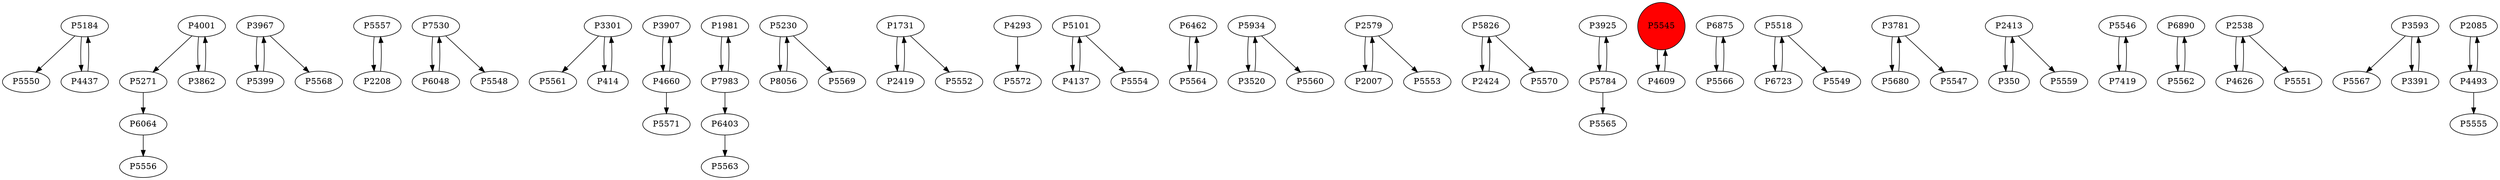 digraph {
	P5184 -> P5550
	P6064 -> P5556
	P3967 -> P5399
	P5557 -> P2208
	P3967 -> P5568
	P7530 -> P6048
	P3301 -> P5561
	P3907 -> P4660
	P1981 -> P7983
	P414 -> P3301
	P5230 -> P8056
	P4660 -> P3907
	P1731 -> P2419
	P4001 -> P5271
	P4293 -> P5572
	P7983 -> P6403
	P5101 -> P4137
	P8056 -> P5230
	P6462 -> P5564
	P5271 -> P6064
	P5934 -> P3520
	P2579 -> P2007
	P7983 -> P1981
	P2579 -> P5553
	P2007 -> P2579
	P5826 -> P2424
	P4437 -> P5184
	P4137 -> P5101
	P5101 -> P5554
	P3925 -> P5784
	P5545 -> P4609
	P2419 -> P1731
	P6875 -> P5566
	P5518 -> P6723
	P3781 -> P5680
	P4001 -> P3862
	P2413 -> P350
	P6403 -> P5563
	P5546 -> P7419
	P5518 -> P5549
	P7530 -> P5548
	P6890 -> P5562
	P2424 -> P5826
	P5184 -> P4437
	P3862 -> P4001
	P3301 -> P414
	P3781 -> P5547
	P2538 -> P4626
	P3593 -> P5567
	P5784 -> P3925
	P7419 -> P5546
	P2208 -> P5557
	P6048 -> P7530
	P3391 -> P3593
	P5230 -> P5569
	P5399 -> P3967
	P4626 -> P2538
	P5784 -> P5565
	P350 -> P2413
	P2413 -> P5559
	P2085 -> P4493
	P5934 -> P5560
	P5566 -> P6875
	P4660 -> P5571
	P1731 -> P5552
	P4609 -> P5545
	P5680 -> P3781
	P5564 -> P6462
	P3593 -> P3391
	P6723 -> P5518
	P4493 -> P5555
	P4493 -> P2085
	P5826 -> P5570
	P5562 -> P6890
	P3520 -> P5934
	P2538 -> P5551
	P5545 [shape=circle]
	P5545 [style=filled]
	P5545 [fillcolor=red]
}
